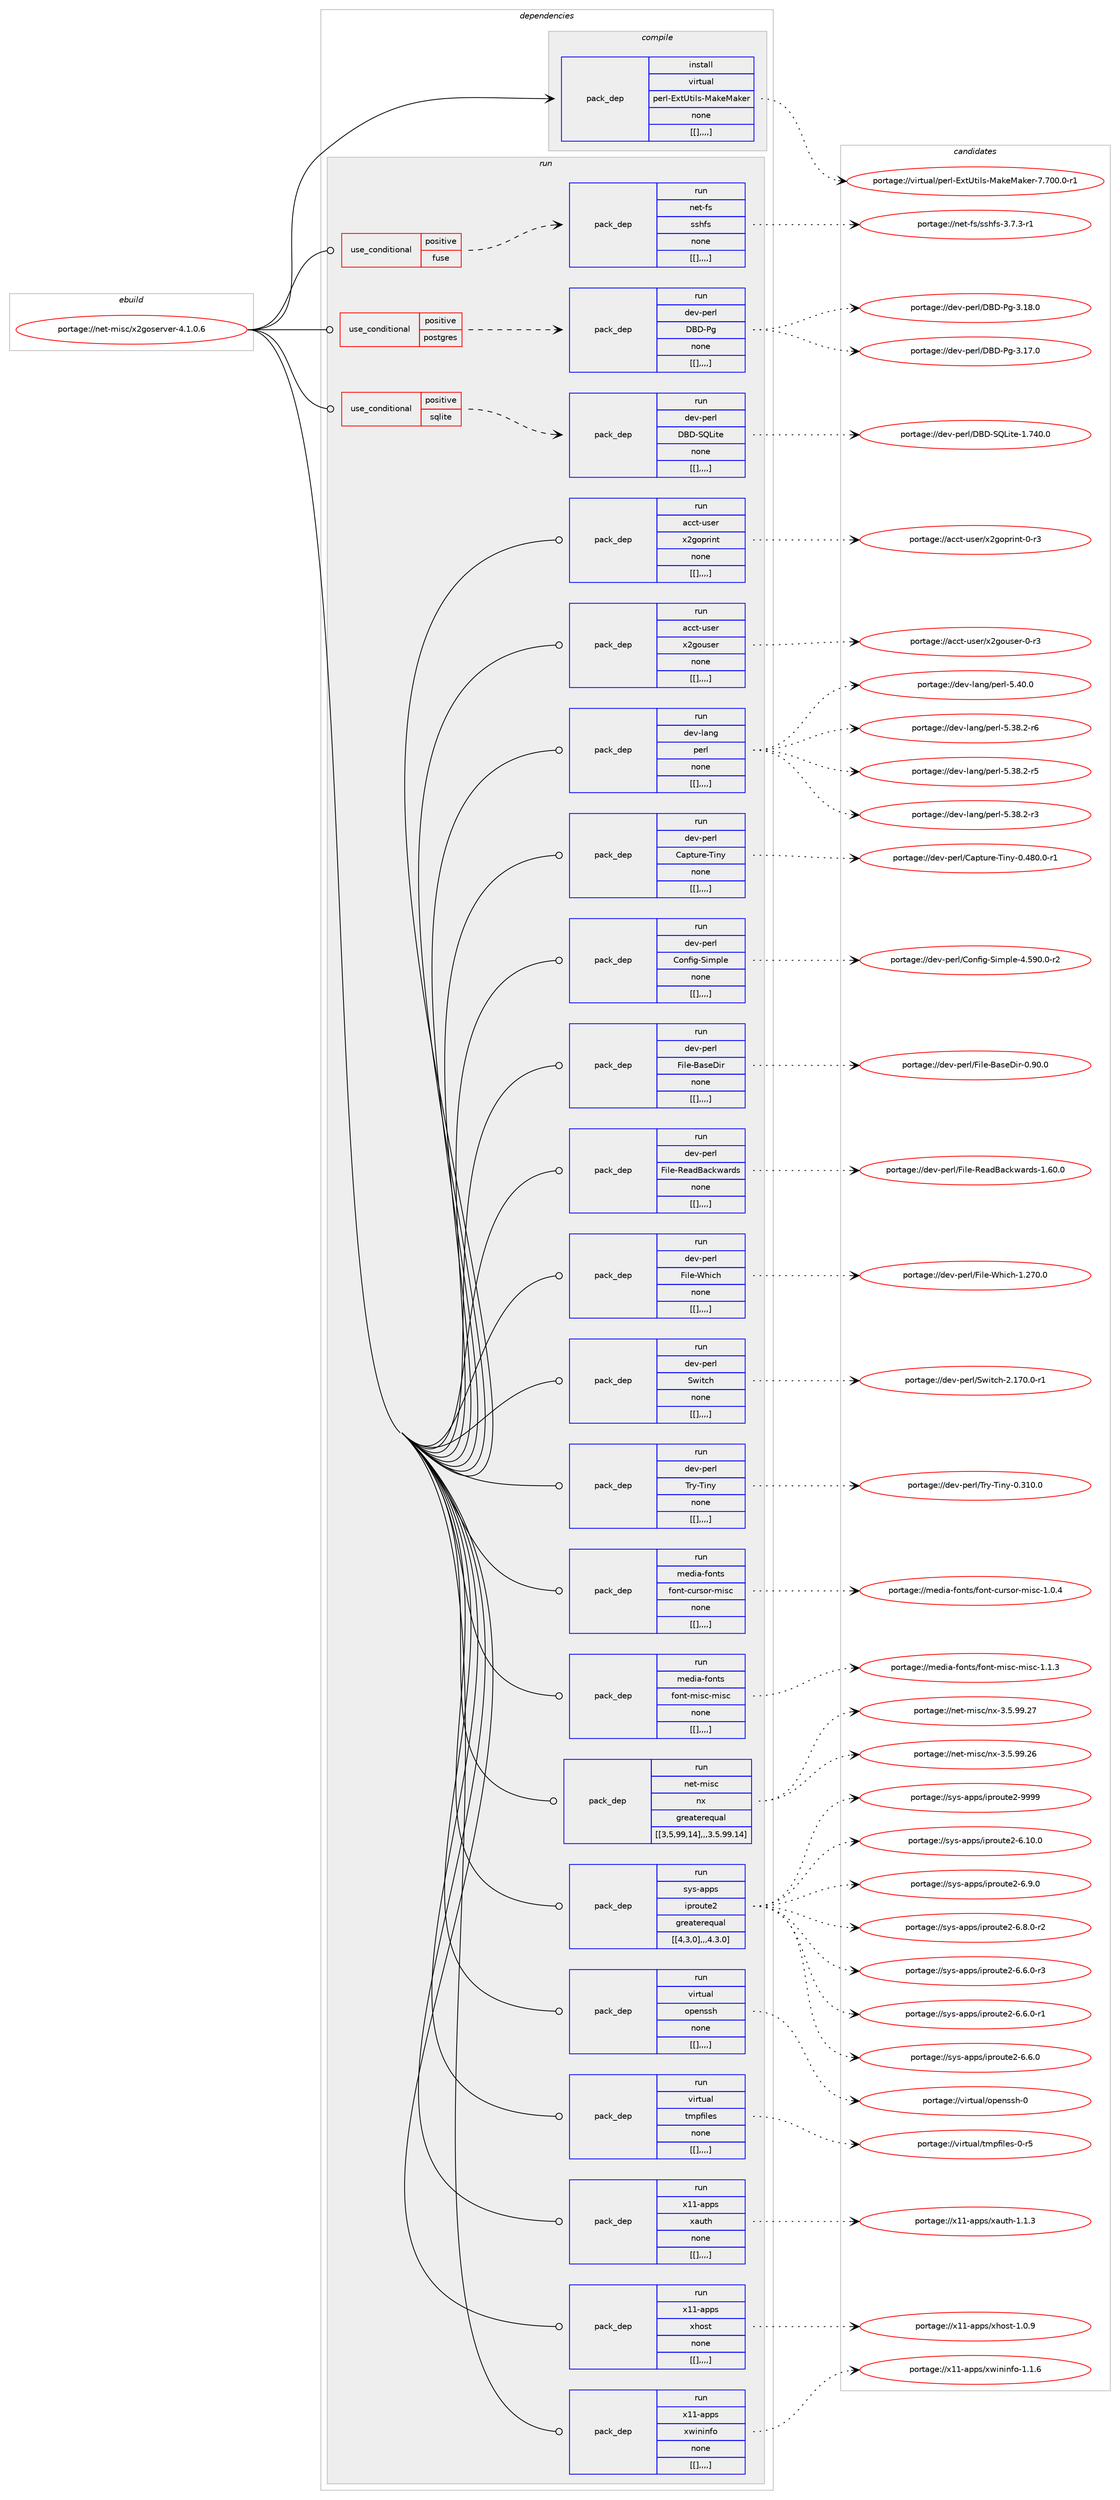 digraph prolog {

# *************
# Graph options
# *************

newrank=true;
concentrate=true;
compound=true;
graph [rankdir=LR,fontname=Helvetica,fontsize=10,ranksep=1.5];#, ranksep=2.5, nodesep=0.2];
edge  [arrowhead=vee];
node  [fontname=Helvetica,fontsize=10];

# **********
# The ebuild
# **********

subgraph cluster_leftcol {
color=gray;
label=<<i>ebuild</i>>;
id [label="portage://net-misc/x2goserver-4.1.0.6", color=red, width=4, href="../net-misc/x2goserver-4.1.0.6.svg"];
}

# ****************
# The dependencies
# ****************

subgraph cluster_midcol {
color=gray;
label=<<i>dependencies</i>>;
subgraph cluster_compile {
fillcolor="#eeeeee";
style=filled;
label=<<i>compile</i>>;
subgraph pack288105 {
dependency394526 [label=<<TABLE BORDER="0" CELLBORDER="1" CELLSPACING="0" CELLPADDING="4" WIDTH="220"><TR><TD ROWSPAN="6" CELLPADDING="30">pack_dep</TD></TR><TR><TD WIDTH="110">install</TD></TR><TR><TD>virtual</TD></TR><TR><TD>perl-ExtUtils-MakeMaker</TD></TR><TR><TD>none</TD></TR><TR><TD>[[],,,,]</TD></TR></TABLE>>, shape=none, color=blue];
}
id:e -> dependency394526:w [weight=20,style="solid",arrowhead="vee"];
}
subgraph cluster_compileandrun {
fillcolor="#eeeeee";
style=filled;
label=<<i>compile and run</i>>;
}
subgraph cluster_run {
fillcolor="#eeeeee";
style=filled;
label=<<i>run</i>>;
subgraph cond103532 {
dependency394527 [label=<<TABLE BORDER="0" CELLBORDER="1" CELLSPACING="0" CELLPADDING="4"><TR><TD ROWSPAN="3" CELLPADDING="10">use_conditional</TD></TR><TR><TD>positive</TD></TR><TR><TD>fuse</TD></TR></TABLE>>, shape=none, color=red];
subgraph pack288106 {
dependency394528 [label=<<TABLE BORDER="0" CELLBORDER="1" CELLSPACING="0" CELLPADDING="4" WIDTH="220"><TR><TD ROWSPAN="6" CELLPADDING="30">pack_dep</TD></TR><TR><TD WIDTH="110">run</TD></TR><TR><TD>net-fs</TD></TR><TR><TD>sshfs</TD></TR><TR><TD>none</TD></TR><TR><TD>[[],,,,]</TD></TR></TABLE>>, shape=none, color=blue];
}
dependency394527:e -> dependency394528:w [weight=20,style="dashed",arrowhead="vee"];
}
id:e -> dependency394527:w [weight=20,style="solid",arrowhead="odot"];
subgraph cond103533 {
dependency394529 [label=<<TABLE BORDER="0" CELLBORDER="1" CELLSPACING="0" CELLPADDING="4"><TR><TD ROWSPAN="3" CELLPADDING="10">use_conditional</TD></TR><TR><TD>positive</TD></TR><TR><TD>postgres</TD></TR></TABLE>>, shape=none, color=red];
subgraph pack288107 {
dependency394530 [label=<<TABLE BORDER="0" CELLBORDER="1" CELLSPACING="0" CELLPADDING="4" WIDTH="220"><TR><TD ROWSPAN="6" CELLPADDING="30">pack_dep</TD></TR><TR><TD WIDTH="110">run</TD></TR><TR><TD>dev-perl</TD></TR><TR><TD>DBD-Pg</TD></TR><TR><TD>none</TD></TR><TR><TD>[[],,,,]</TD></TR></TABLE>>, shape=none, color=blue];
}
dependency394529:e -> dependency394530:w [weight=20,style="dashed",arrowhead="vee"];
}
id:e -> dependency394529:w [weight=20,style="solid",arrowhead="odot"];
subgraph cond103534 {
dependency394531 [label=<<TABLE BORDER="0" CELLBORDER="1" CELLSPACING="0" CELLPADDING="4"><TR><TD ROWSPAN="3" CELLPADDING="10">use_conditional</TD></TR><TR><TD>positive</TD></TR><TR><TD>sqlite</TD></TR></TABLE>>, shape=none, color=red];
subgraph pack288108 {
dependency394532 [label=<<TABLE BORDER="0" CELLBORDER="1" CELLSPACING="0" CELLPADDING="4" WIDTH="220"><TR><TD ROWSPAN="6" CELLPADDING="30">pack_dep</TD></TR><TR><TD WIDTH="110">run</TD></TR><TR><TD>dev-perl</TD></TR><TR><TD>DBD-SQLite</TD></TR><TR><TD>none</TD></TR><TR><TD>[[],,,,]</TD></TR></TABLE>>, shape=none, color=blue];
}
dependency394531:e -> dependency394532:w [weight=20,style="dashed",arrowhead="vee"];
}
id:e -> dependency394531:w [weight=20,style="solid",arrowhead="odot"];
subgraph pack288109 {
dependency394533 [label=<<TABLE BORDER="0" CELLBORDER="1" CELLSPACING="0" CELLPADDING="4" WIDTH="220"><TR><TD ROWSPAN="6" CELLPADDING="30">pack_dep</TD></TR><TR><TD WIDTH="110">run</TD></TR><TR><TD>acct-user</TD></TR><TR><TD>x2goprint</TD></TR><TR><TD>none</TD></TR><TR><TD>[[],,,,]</TD></TR></TABLE>>, shape=none, color=blue];
}
id:e -> dependency394533:w [weight=20,style="solid",arrowhead="odot"];
subgraph pack288110 {
dependency394534 [label=<<TABLE BORDER="0" CELLBORDER="1" CELLSPACING="0" CELLPADDING="4" WIDTH="220"><TR><TD ROWSPAN="6" CELLPADDING="30">pack_dep</TD></TR><TR><TD WIDTH="110">run</TD></TR><TR><TD>acct-user</TD></TR><TR><TD>x2gouser</TD></TR><TR><TD>none</TD></TR><TR><TD>[[],,,,]</TD></TR></TABLE>>, shape=none, color=blue];
}
id:e -> dependency394534:w [weight=20,style="solid",arrowhead="odot"];
subgraph pack288111 {
dependency394535 [label=<<TABLE BORDER="0" CELLBORDER="1" CELLSPACING="0" CELLPADDING="4" WIDTH="220"><TR><TD ROWSPAN="6" CELLPADDING="30">pack_dep</TD></TR><TR><TD WIDTH="110">run</TD></TR><TR><TD>dev-lang</TD></TR><TR><TD>perl</TD></TR><TR><TD>none</TD></TR><TR><TD>[[],,,,]</TD></TR></TABLE>>, shape=none, color=blue];
}
id:e -> dependency394535:w [weight=20,style="solid",arrowhead="odot"];
subgraph pack288112 {
dependency394536 [label=<<TABLE BORDER="0" CELLBORDER="1" CELLSPACING="0" CELLPADDING="4" WIDTH="220"><TR><TD ROWSPAN="6" CELLPADDING="30">pack_dep</TD></TR><TR><TD WIDTH="110">run</TD></TR><TR><TD>dev-perl</TD></TR><TR><TD>Capture-Tiny</TD></TR><TR><TD>none</TD></TR><TR><TD>[[],,,,]</TD></TR></TABLE>>, shape=none, color=blue];
}
id:e -> dependency394536:w [weight=20,style="solid",arrowhead="odot"];
subgraph pack288113 {
dependency394537 [label=<<TABLE BORDER="0" CELLBORDER="1" CELLSPACING="0" CELLPADDING="4" WIDTH="220"><TR><TD ROWSPAN="6" CELLPADDING="30">pack_dep</TD></TR><TR><TD WIDTH="110">run</TD></TR><TR><TD>dev-perl</TD></TR><TR><TD>Config-Simple</TD></TR><TR><TD>none</TD></TR><TR><TD>[[],,,,]</TD></TR></TABLE>>, shape=none, color=blue];
}
id:e -> dependency394537:w [weight=20,style="solid",arrowhead="odot"];
subgraph pack288114 {
dependency394538 [label=<<TABLE BORDER="0" CELLBORDER="1" CELLSPACING="0" CELLPADDING="4" WIDTH="220"><TR><TD ROWSPAN="6" CELLPADDING="30">pack_dep</TD></TR><TR><TD WIDTH="110">run</TD></TR><TR><TD>dev-perl</TD></TR><TR><TD>File-BaseDir</TD></TR><TR><TD>none</TD></TR><TR><TD>[[],,,,]</TD></TR></TABLE>>, shape=none, color=blue];
}
id:e -> dependency394538:w [weight=20,style="solid",arrowhead="odot"];
subgraph pack288115 {
dependency394539 [label=<<TABLE BORDER="0" CELLBORDER="1" CELLSPACING="0" CELLPADDING="4" WIDTH="220"><TR><TD ROWSPAN="6" CELLPADDING="30">pack_dep</TD></TR><TR><TD WIDTH="110">run</TD></TR><TR><TD>dev-perl</TD></TR><TR><TD>File-ReadBackwards</TD></TR><TR><TD>none</TD></TR><TR><TD>[[],,,,]</TD></TR></TABLE>>, shape=none, color=blue];
}
id:e -> dependency394539:w [weight=20,style="solid",arrowhead="odot"];
subgraph pack288116 {
dependency394540 [label=<<TABLE BORDER="0" CELLBORDER="1" CELLSPACING="0" CELLPADDING="4" WIDTH="220"><TR><TD ROWSPAN="6" CELLPADDING="30">pack_dep</TD></TR><TR><TD WIDTH="110">run</TD></TR><TR><TD>dev-perl</TD></TR><TR><TD>File-Which</TD></TR><TR><TD>none</TD></TR><TR><TD>[[],,,,]</TD></TR></TABLE>>, shape=none, color=blue];
}
id:e -> dependency394540:w [weight=20,style="solid",arrowhead="odot"];
subgraph pack288117 {
dependency394541 [label=<<TABLE BORDER="0" CELLBORDER="1" CELLSPACING="0" CELLPADDING="4" WIDTH="220"><TR><TD ROWSPAN="6" CELLPADDING="30">pack_dep</TD></TR><TR><TD WIDTH="110">run</TD></TR><TR><TD>dev-perl</TD></TR><TR><TD>Switch</TD></TR><TR><TD>none</TD></TR><TR><TD>[[],,,,]</TD></TR></TABLE>>, shape=none, color=blue];
}
id:e -> dependency394541:w [weight=20,style="solid",arrowhead="odot"];
subgraph pack288118 {
dependency394542 [label=<<TABLE BORDER="0" CELLBORDER="1" CELLSPACING="0" CELLPADDING="4" WIDTH="220"><TR><TD ROWSPAN="6" CELLPADDING="30">pack_dep</TD></TR><TR><TD WIDTH="110">run</TD></TR><TR><TD>dev-perl</TD></TR><TR><TD>Try-Tiny</TD></TR><TR><TD>none</TD></TR><TR><TD>[[],,,,]</TD></TR></TABLE>>, shape=none, color=blue];
}
id:e -> dependency394542:w [weight=20,style="solid",arrowhead="odot"];
subgraph pack288119 {
dependency394543 [label=<<TABLE BORDER="0" CELLBORDER="1" CELLSPACING="0" CELLPADDING="4" WIDTH="220"><TR><TD ROWSPAN="6" CELLPADDING="30">pack_dep</TD></TR><TR><TD WIDTH="110">run</TD></TR><TR><TD>media-fonts</TD></TR><TR><TD>font-cursor-misc</TD></TR><TR><TD>none</TD></TR><TR><TD>[[],,,,]</TD></TR></TABLE>>, shape=none, color=blue];
}
id:e -> dependency394543:w [weight=20,style="solid",arrowhead="odot"];
subgraph pack288120 {
dependency394544 [label=<<TABLE BORDER="0" CELLBORDER="1" CELLSPACING="0" CELLPADDING="4" WIDTH="220"><TR><TD ROWSPAN="6" CELLPADDING="30">pack_dep</TD></TR><TR><TD WIDTH="110">run</TD></TR><TR><TD>media-fonts</TD></TR><TR><TD>font-misc-misc</TD></TR><TR><TD>none</TD></TR><TR><TD>[[],,,,]</TD></TR></TABLE>>, shape=none, color=blue];
}
id:e -> dependency394544:w [weight=20,style="solid",arrowhead="odot"];
subgraph pack288121 {
dependency394545 [label=<<TABLE BORDER="0" CELLBORDER="1" CELLSPACING="0" CELLPADDING="4" WIDTH="220"><TR><TD ROWSPAN="6" CELLPADDING="30">pack_dep</TD></TR><TR><TD WIDTH="110">run</TD></TR><TR><TD>net-misc</TD></TR><TR><TD>nx</TD></TR><TR><TD>greaterequal</TD></TR><TR><TD>[[3,5,99,14],,,3.5.99.14]</TD></TR></TABLE>>, shape=none, color=blue];
}
id:e -> dependency394545:w [weight=20,style="solid",arrowhead="odot"];
subgraph pack288122 {
dependency394546 [label=<<TABLE BORDER="0" CELLBORDER="1" CELLSPACING="0" CELLPADDING="4" WIDTH="220"><TR><TD ROWSPAN="6" CELLPADDING="30">pack_dep</TD></TR><TR><TD WIDTH="110">run</TD></TR><TR><TD>sys-apps</TD></TR><TR><TD>iproute2</TD></TR><TR><TD>greaterequal</TD></TR><TR><TD>[[4,3,0],,,4.3.0]</TD></TR></TABLE>>, shape=none, color=blue];
}
id:e -> dependency394546:w [weight=20,style="solid",arrowhead="odot"];
subgraph pack288123 {
dependency394547 [label=<<TABLE BORDER="0" CELLBORDER="1" CELLSPACING="0" CELLPADDING="4" WIDTH="220"><TR><TD ROWSPAN="6" CELLPADDING="30">pack_dep</TD></TR><TR><TD WIDTH="110">run</TD></TR><TR><TD>virtual</TD></TR><TR><TD>openssh</TD></TR><TR><TD>none</TD></TR><TR><TD>[[],,,,]</TD></TR></TABLE>>, shape=none, color=blue];
}
id:e -> dependency394547:w [weight=20,style="solid",arrowhead="odot"];
subgraph pack288124 {
dependency394548 [label=<<TABLE BORDER="0" CELLBORDER="1" CELLSPACING="0" CELLPADDING="4" WIDTH="220"><TR><TD ROWSPAN="6" CELLPADDING="30">pack_dep</TD></TR><TR><TD WIDTH="110">run</TD></TR><TR><TD>virtual</TD></TR><TR><TD>tmpfiles</TD></TR><TR><TD>none</TD></TR><TR><TD>[[],,,,]</TD></TR></TABLE>>, shape=none, color=blue];
}
id:e -> dependency394548:w [weight=20,style="solid",arrowhead="odot"];
subgraph pack288125 {
dependency394549 [label=<<TABLE BORDER="0" CELLBORDER="1" CELLSPACING="0" CELLPADDING="4" WIDTH="220"><TR><TD ROWSPAN="6" CELLPADDING="30">pack_dep</TD></TR><TR><TD WIDTH="110">run</TD></TR><TR><TD>x11-apps</TD></TR><TR><TD>xauth</TD></TR><TR><TD>none</TD></TR><TR><TD>[[],,,,]</TD></TR></TABLE>>, shape=none, color=blue];
}
id:e -> dependency394549:w [weight=20,style="solid",arrowhead="odot"];
subgraph pack288126 {
dependency394550 [label=<<TABLE BORDER="0" CELLBORDER="1" CELLSPACING="0" CELLPADDING="4" WIDTH="220"><TR><TD ROWSPAN="6" CELLPADDING="30">pack_dep</TD></TR><TR><TD WIDTH="110">run</TD></TR><TR><TD>x11-apps</TD></TR><TR><TD>xhost</TD></TR><TR><TD>none</TD></TR><TR><TD>[[],,,,]</TD></TR></TABLE>>, shape=none, color=blue];
}
id:e -> dependency394550:w [weight=20,style="solid",arrowhead="odot"];
subgraph pack288127 {
dependency394551 [label=<<TABLE BORDER="0" CELLBORDER="1" CELLSPACING="0" CELLPADDING="4" WIDTH="220"><TR><TD ROWSPAN="6" CELLPADDING="30">pack_dep</TD></TR><TR><TD WIDTH="110">run</TD></TR><TR><TD>x11-apps</TD></TR><TR><TD>xwininfo</TD></TR><TR><TD>none</TD></TR><TR><TD>[[],,,,]</TD></TR></TABLE>>, shape=none, color=blue];
}
id:e -> dependency394551:w [weight=20,style="solid",arrowhead="odot"];
}
}

# **************
# The candidates
# **************

subgraph cluster_choices {
rank=same;
color=gray;
label=<<i>candidates</i>>;

subgraph choice288105 {
color=black;
nodesep=1;
choice1181051141161179710847112101114108456912011685116105108115457797107101779710710111445554655484846484511449 [label="portage://virtual/perl-ExtUtils-MakeMaker-7.700.0-r1", color=red, width=4,href="../virtual/perl-ExtUtils-MakeMaker-7.700.0-r1.svg"];
dependency394526:e -> choice1181051141161179710847112101114108456912011685116105108115457797107101779710710111445554655484846484511449:w [style=dotted,weight="100"];
}
subgraph choice288106 {
color=black;
nodesep=1;
choice11010111645102115471151151041021154551465546514511449 [label="portage://net-fs/sshfs-3.7.3-r1", color=red, width=4,href="../net-fs/sshfs-3.7.3-r1.svg"];
dependency394528:e -> choice11010111645102115471151151041021154551465546514511449:w [style=dotted,weight="100"];
}
subgraph choice288107 {
color=black;
nodesep=1;
choice1001011184511210111410847686668458010345514649564648 [label="portage://dev-perl/DBD-Pg-3.18.0", color=red, width=4,href="../dev-perl/DBD-Pg-3.18.0.svg"];
choice1001011184511210111410847686668458010345514649554648 [label="portage://dev-perl/DBD-Pg-3.17.0", color=red, width=4,href="../dev-perl/DBD-Pg-3.17.0.svg"];
dependency394530:e -> choice1001011184511210111410847686668458010345514649564648:w [style=dotted,weight="100"];
dependency394530:e -> choice1001011184511210111410847686668458010345514649554648:w [style=dotted,weight="100"];
}
subgraph choice288108 {
color=black;
nodesep=1;
choice1001011184511210111410847686668458381761051161014549465552484648 [label="portage://dev-perl/DBD-SQLite-1.740.0", color=red, width=4,href="../dev-perl/DBD-SQLite-1.740.0.svg"];
dependency394532:e -> choice1001011184511210111410847686668458381761051161014549465552484648:w [style=dotted,weight="100"];
}
subgraph choice288109 {
color=black;
nodesep=1;
choice97999911645117115101114471205010311111211410511011645484511451 [label="portage://acct-user/x2goprint-0-r3", color=red, width=4,href="../acct-user/x2goprint-0-r3.svg"];
dependency394533:e -> choice97999911645117115101114471205010311111211410511011645484511451:w [style=dotted,weight="100"];
}
subgraph choice288110 {
color=black;
nodesep=1;
choice97999911645117115101114471205010311111711510111445484511451 [label="portage://acct-user/x2gouser-0-r3", color=red, width=4,href="../acct-user/x2gouser-0-r3.svg"];
dependency394534:e -> choice97999911645117115101114471205010311111711510111445484511451:w [style=dotted,weight="100"];
}
subgraph choice288111 {
color=black;
nodesep=1;
choice10010111845108971101034711210111410845534652484648 [label="portage://dev-lang/perl-5.40.0", color=red, width=4,href="../dev-lang/perl-5.40.0.svg"];
choice100101118451089711010347112101114108455346515646504511454 [label="portage://dev-lang/perl-5.38.2-r6", color=red, width=4,href="../dev-lang/perl-5.38.2-r6.svg"];
choice100101118451089711010347112101114108455346515646504511453 [label="portage://dev-lang/perl-5.38.2-r5", color=red, width=4,href="../dev-lang/perl-5.38.2-r5.svg"];
choice100101118451089711010347112101114108455346515646504511451 [label="portage://dev-lang/perl-5.38.2-r3", color=red, width=4,href="../dev-lang/perl-5.38.2-r3.svg"];
dependency394535:e -> choice10010111845108971101034711210111410845534652484648:w [style=dotted,weight="100"];
dependency394535:e -> choice100101118451089711010347112101114108455346515646504511454:w [style=dotted,weight="100"];
dependency394535:e -> choice100101118451089711010347112101114108455346515646504511453:w [style=dotted,weight="100"];
dependency394535:e -> choice100101118451089711010347112101114108455346515646504511451:w [style=dotted,weight="100"];
}
subgraph choice288112 {
color=black;
nodesep=1;
choice10010111845112101114108476797112116117114101458410511012145484652564846484511449 [label="portage://dev-perl/Capture-Tiny-0.480.0-r1", color=red, width=4,href="../dev-perl/Capture-Tiny-0.480.0-r1.svg"];
dependency394536:e -> choice10010111845112101114108476797112116117114101458410511012145484652564846484511449:w [style=dotted,weight="100"];
}
subgraph choice288113 {
color=black;
nodesep=1;
choice100101118451121011141084767111110102105103458310510911210810145524653574846484511450 [label="portage://dev-perl/Config-Simple-4.590.0-r2", color=red, width=4,href="../dev-perl/Config-Simple-4.590.0-r2.svg"];
dependency394537:e -> choice100101118451121011141084767111110102105103458310510911210810145524653574846484511450:w [style=dotted,weight="100"];
}
subgraph choice288114 {
color=black;
nodesep=1;
choice1001011184511210111410847701051081014566971151016810511445484657484648 [label="portage://dev-perl/File-BaseDir-0.90.0", color=red, width=4,href="../dev-perl/File-BaseDir-0.90.0.svg"];
dependency394538:e -> choice1001011184511210111410847701051081014566971151016810511445484657484648:w [style=dotted,weight="100"];
}
subgraph choice288115 {
color=black;
nodesep=1;
choice1001011184511210111410847701051081014582101971006697991071199711410011545494654484648 [label="portage://dev-perl/File-ReadBackwards-1.60.0", color=red, width=4,href="../dev-perl/File-ReadBackwards-1.60.0.svg"];
dependency394539:e -> choice1001011184511210111410847701051081014582101971006697991071199711410011545494654484648:w [style=dotted,weight="100"];
}
subgraph choice288116 {
color=black;
nodesep=1;
choice1001011184511210111410847701051081014587104105991044549465055484648 [label="portage://dev-perl/File-Which-1.270.0", color=red, width=4,href="../dev-perl/File-Which-1.270.0.svg"];
dependency394540:e -> choice1001011184511210111410847701051081014587104105991044549465055484648:w [style=dotted,weight="100"];
}
subgraph choice288117 {
color=black;
nodesep=1;
choice1001011184511210111410847831191051169910445504649554846484511449 [label="portage://dev-perl/Switch-2.170.0-r1", color=red, width=4,href="../dev-perl/Switch-2.170.0-r1.svg"];
dependency394541:e -> choice1001011184511210111410847831191051169910445504649554846484511449:w [style=dotted,weight="100"];
}
subgraph choice288118 {
color=black;
nodesep=1;
choice10010111845112101114108478411412145841051101214548465149484648 [label="portage://dev-perl/Try-Tiny-0.310.0", color=red, width=4,href="../dev-perl/Try-Tiny-0.310.0.svg"];
dependency394542:e -> choice10010111845112101114108478411412145841051101214548465149484648:w [style=dotted,weight="100"];
}
subgraph choice288119 {
color=black;
nodesep=1;
choice10910110010597451021111101161154710211111011645991171141151111144510910511599454946484652 [label="portage://media-fonts/font-cursor-misc-1.0.4", color=red, width=4,href="../media-fonts/font-cursor-misc-1.0.4.svg"];
dependency394543:e -> choice10910110010597451021111101161154710211111011645991171141151111144510910511599454946484652:w [style=dotted,weight="100"];
}
subgraph choice288120 {
color=black;
nodesep=1;
choice10910110010597451021111101161154710211111011645109105115994510910511599454946494651 [label="portage://media-fonts/font-misc-misc-1.1.3", color=red, width=4,href="../media-fonts/font-misc-misc-1.1.3.svg"];
dependency394544:e -> choice10910110010597451021111101161154710211111011645109105115994510910511599454946494651:w [style=dotted,weight="100"];
}
subgraph choice288121 {
color=black;
nodesep=1;
choice11010111645109105115994711012045514653465757465055 [label="portage://net-misc/nx-3.5.99.27", color=red, width=4,href="../net-misc/nx-3.5.99.27.svg"];
choice11010111645109105115994711012045514653465757465054 [label="portage://net-misc/nx-3.5.99.26", color=red, width=4,href="../net-misc/nx-3.5.99.26.svg"];
dependency394545:e -> choice11010111645109105115994711012045514653465757465055:w [style=dotted,weight="100"];
dependency394545:e -> choice11010111645109105115994711012045514653465757465054:w [style=dotted,weight="100"];
}
subgraph choice288122 {
color=black;
nodesep=1;
choice115121115459711211211547105112114111117116101504557575757 [label="portage://sys-apps/iproute2-9999", color=red, width=4,href="../sys-apps/iproute2-9999.svg"];
choice1151211154597112112115471051121141111171161015045544649484648 [label="portage://sys-apps/iproute2-6.10.0", color=red, width=4,href="../sys-apps/iproute2-6.10.0.svg"];
choice11512111545971121121154710511211411111711610150455446574648 [label="portage://sys-apps/iproute2-6.9.0", color=red, width=4,href="../sys-apps/iproute2-6.9.0.svg"];
choice115121115459711211211547105112114111117116101504554465646484511450 [label="portage://sys-apps/iproute2-6.8.0-r2", color=red, width=4,href="../sys-apps/iproute2-6.8.0-r2.svg"];
choice115121115459711211211547105112114111117116101504554465446484511451 [label="portage://sys-apps/iproute2-6.6.0-r3", color=red, width=4,href="../sys-apps/iproute2-6.6.0-r3.svg"];
choice115121115459711211211547105112114111117116101504554465446484511449 [label="portage://sys-apps/iproute2-6.6.0-r1", color=red, width=4,href="../sys-apps/iproute2-6.6.0-r1.svg"];
choice11512111545971121121154710511211411111711610150455446544648 [label="portage://sys-apps/iproute2-6.6.0", color=red, width=4,href="../sys-apps/iproute2-6.6.0.svg"];
dependency394546:e -> choice115121115459711211211547105112114111117116101504557575757:w [style=dotted,weight="100"];
dependency394546:e -> choice1151211154597112112115471051121141111171161015045544649484648:w [style=dotted,weight="100"];
dependency394546:e -> choice11512111545971121121154710511211411111711610150455446574648:w [style=dotted,weight="100"];
dependency394546:e -> choice115121115459711211211547105112114111117116101504554465646484511450:w [style=dotted,weight="100"];
dependency394546:e -> choice115121115459711211211547105112114111117116101504554465446484511451:w [style=dotted,weight="100"];
dependency394546:e -> choice115121115459711211211547105112114111117116101504554465446484511449:w [style=dotted,weight="100"];
dependency394546:e -> choice11512111545971121121154710511211411111711610150455446544648:w [style=dotted,weight="100"];
}
subgraph choice288123 {
color=black;
nodesep=1;
choice11810511411611797108471111121011101151151044548 [label="portage://virtual/openssh-0", color=red, width=4,href="../virtual/openssh-0.svg"];
dependency394547:e -> choice11810511411611797108471111121011101151151044548:w [style=dotted,weight="100"];
}
subgraph choice288124 {
color=black;
nodesep=1;
choice118105114116117971084711610911210210510810111545484511453 [label="portage://virtual/tmpfiles-0-r5", color=red, width=4,href="../virtual/tmpfiles-0-r5.svg"];
dependency394548:e -> choice118105114116117971084711610911210210510810111545484511453:w [style=dotted,weight="100"];
}
subgraph choice288125 {
color=black;
nodesep=1;
choice120494945971121121154712097117116104454946494651 [label="portage://x11-apps/xauth-1.1.3", color=red, width=4,href="../x11-apps/xauth-1.1.3.svg"];
dependency394549:e -> choice120494945971121121154712097117116104454946494651:w [style=dotted,weight="100"];
}
subgraph choice288126 {
color=black;
nodesep=1;
choice1204949459711211211547120104111115116454946484657 [label="portage://x11-apps/xhost-1.0.9", color=red, width=4,href="../x11-apps/xhost-1.0.9.svg"];
dependency394550:e -> choice1204949459711211211547120104111115116454946484657:w [style=dotted,weight="100"];
}
subgraph choice288127 {
color=black;
nodesep=1;
choice1204949459711211211547120119105110105110102111454946494654 [label="portage://x11-apps/xwininfo-1.1.6", color=red, width=4,href="../x11-apps/xwininfo-1.1.6.svg"];
dependency394551:e -> choice1204949459711211211547120119105110105110102111454946494654:w [style=dotted,weight="100"];
}
}

}
